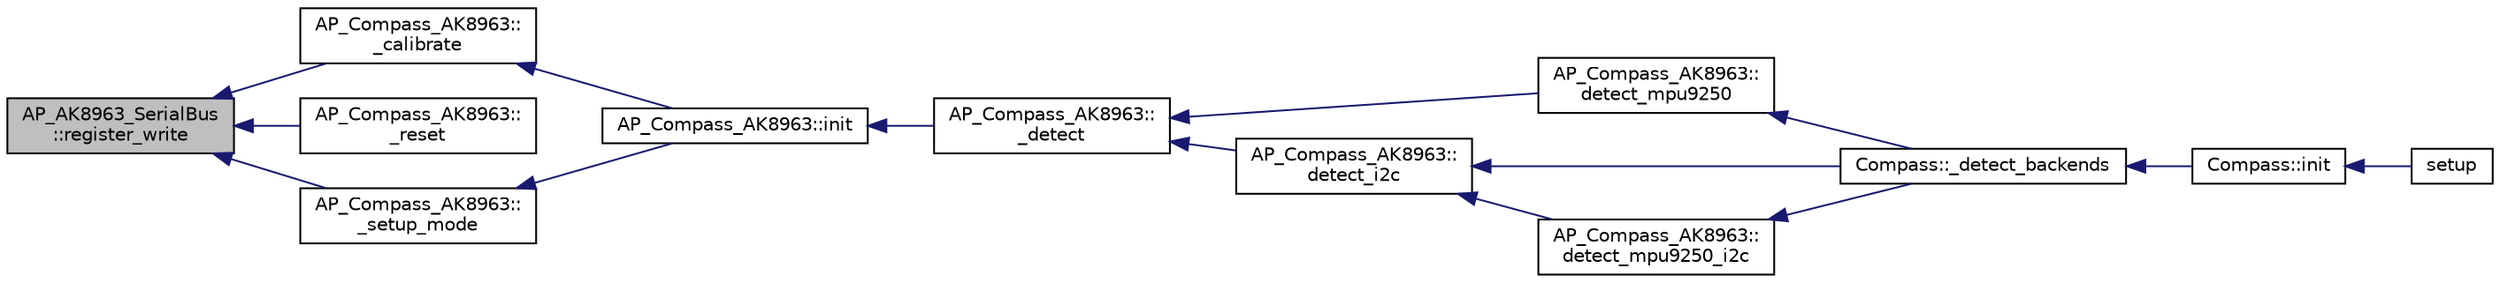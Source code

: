 digraph "AP_AK8963_SerialBus::register_write"
{
 // INTERACTIVE_SVG=YES
  edge [fontname="Helvetica",fontsize="10",labelfontname="Helvetica",labelfontsize="10"];
  node [fontname="Helvetica",fontsize="10",shape=record];
  rankdir="LR";
  Node1 [label="AP_AK8963_SerialBus\l::register_write",height=0.2,width=0.4,color="black", fillcolor="grey75", style="filled", fontcolor="black"];
  Node1 -> Node2 [dir="back",color="midnightblue",fontsize="10",style="solid",fontname="Helvetica"];
  Node2 [label="AP_Compass_AK8963::\l_calibrate",height=0.2,width=0.4,color="black", fillcolor="white", style="filled",URL="$classAP__Compass__AK8963.html#ad72f424d1313f4ad5951ef6a2f399740"];
  Node2 -> Node3 [dir="back",color="midnightblue",fontsize="10",style="solid",fontname="Helvetica"];
  Node3 [label="AP_Compass_AK8963::init",height=0.2,width=0.4,color="black", fillcolor="white", style="filled",URL="$classAP__Compass__AK8963.html#acdbf7f9d95111c8c6cf571da0b066bdd"];
  Node3 -> Node4 [dir="back",color="midnightblue",fontsize="10",style="solid",fontname="Helvetica"];
  Node4 [label="AP_Compass_AK8963::\l_detect",height=0.2,width=0.4,color="black", fillcolor="white", style="filled",URL="$classAP__Compass__AK8963.html#aa40e71a12f704321304749a0e60b063d"];
  Node4 -> Node5 [dir="back",color="midnightblue",fontsize="10",style="solid",fontname="Helvetica"];
  Node5 [label="AP_Compass_AK8963::\ldetect_mpu9250",height=0.2,width=0.4,color="black", fillcolor="white", style="filled",URL="$classAP__Compass__AK8963.html#a878054ffb8a480d673c5945070a3399d"];
  Node5 -> Node6 [dir="back",color="midnightblue",fontsize="10",style="solid",fontname="Helvetica"];
  Node6 [label="Compass::_detect_backends",height=0.2,width=0.4,color="black", fillcolor="white", style="filled",URL="$classCompass.html#a1c48170d8c8966b22fb150b1634443ec"];
  Node6 -> Node7 [dir="back",color="midnightblue",fontsize="10",style="solid",fontname="Helvetica"];
  Node7 [label="Compass::init",height=0.2,width=0.4,color="black", fillcolor="white", style="filled",URL="$classCompass.html#a190aefc281aba88c7b16e4fc58035c5e"];
  Node7 -> Node8 [dir="back",color="midnightblue",fontsize="10",style="solid",fontname="Helvetica"];
  Node8 [label="setup",height=0.2,width=0.4,color="black", fillcolor="white", style="filled",URL="$AHRS__Test_8cpp.html#a7dfd9b79bc5a37d7df40207afbc5431f"];
  Node4 -> Node9 [dir="back",color="midnightblue",fontsize="10",style="solid",fontname="Helvetica"];
  Node9 [label="AP_Compass_AK8963::\ldetect_i2c",height=0.2,width=0.4,color="black", fillcolor="white", style="filled",URL="$classAP__Compass__AK8963.html#adada02010081777d9b3da76b9ca5ec82"];
  Node9 -> Node10 [dir="back",color="midnightblue",fontsize="10",style="solid",fontname="Helvetica"];
  Node10 [label="AP_Compass_AK8963::\ldetect_mpu9250_i2c",height=0.2,width=0.4,color="black", fillcolor="white", style="filled",URL="$classAP__Compass__AK8963.html#a0d77d55639011a39fa39a3fbfb11b9be"];
  Node10 -> Node6 [dir="back",color="midnightblue",fontsize="10",style="solid",fontname="Helvetica"];
  Node9 -> Node6 [dir="back",color="midnightblue",fontsize="10",style="solid",fontname="Helvetica"];
  Node1 -> Node11 [dir="back",color="midnightblue",fontsize="10",style="solid",fontname="Helvetica"];
  Node11 [label="AP_Compass_AK8963::\l_reset",height=0.2,width=0.4,color="black", fillcolor="white", style="filled",URL="$classAP__Compass__AK8963.html#aab993f8a846ab9dbd169b42867ab7a47"];
  Node1 -> Node12 [dir="back",color="midnightblue",fontsize="10",style="solid",fontname="Helvetica"];
  Node12 [label="AP_Compass_AK8963::\l_setup_mode",height=0.2,width=0.4,color="black", fillcolor="white", style="filled",URL="$classAP__Compass__AK8963.html#a02798941f967cd44026fe6f952c60029"];
  Node12 -> Node3 [dir="back",color="midnightblue",fontsize="10",style="solid",fontname="Helvetica"];
}
